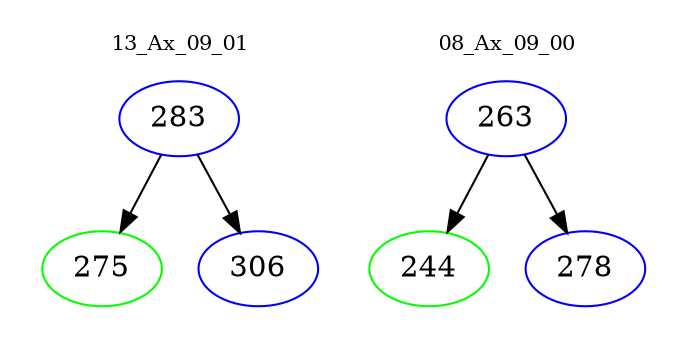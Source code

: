 digraph{
subgraph cluster_0 {
color = white
label = "13_Ax_09_01";
fontsize=10;
T0_283 [label="283", color="blue"]
T0_283 -> T0_275 [color="black"]
T0_275 [label="275", color="green"]
T0_283 -> T0_306 [color="black"]
T0_306 [label="306", color="blue"]
}
subgraph cluster_1 {
color = white
label = "08_Ax_09_00";
fontsize=10;
T1_263 [label="263", color="blue"]
T1_263 -> T1_244 [color="black"]
T1_244 [label="244", color="green"]
T1_263 -> T1_278 [color="black"]
T1_278 [label="278", color="blue"]
}
}
